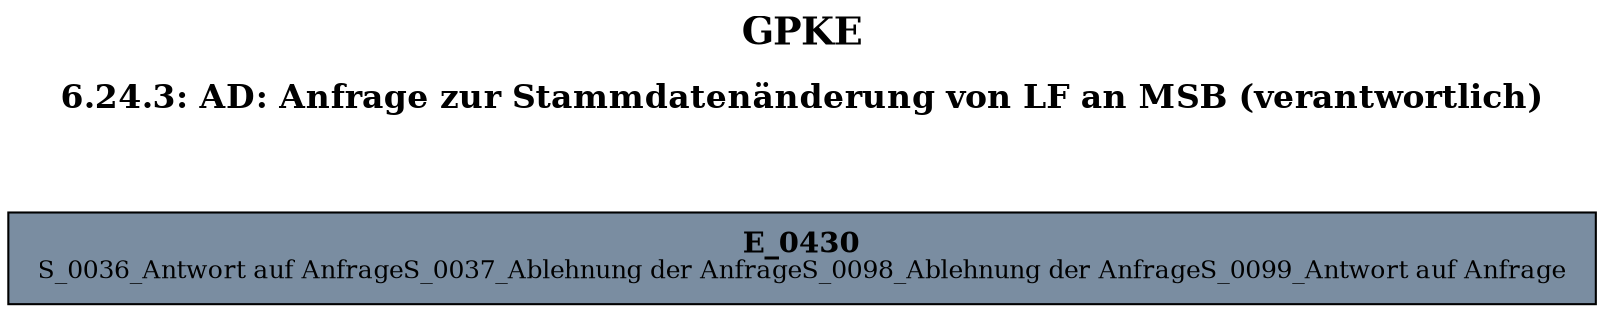 digraph D {
    labelloc="t";
    label=<<B><FONT POINT-SIZE="18">GPKE</FONT></B><BR/><BR/><B><FONT POINT-SIZE="16">6.24.3: AD: Anfrage zur Stammdatenänderung von LF an MSB (verantwortlich)</FONT></B><BR/><BR/><BR/><BR/>>;
    ratio="compress";
    concentrate=true;
    pack=true;
    rankdir=TB;
    packmode="array";
    size="20,20";
    "Empty" [margin="0.2,0.12", shape=box, style=filled, fillcolor="#7a8da1", label=<<B>E_0430</B><BR align="center"/><FONT point-size="12">S_0036_Antwort auf Anfrage
S_0037_Ablehnung der Anfrage
S_0098_Ablehnung der Anfrage
S_0099_Antwort auf Anfrage</FONT><BR align="center"/>>];


    bgcolor="transparent";
}